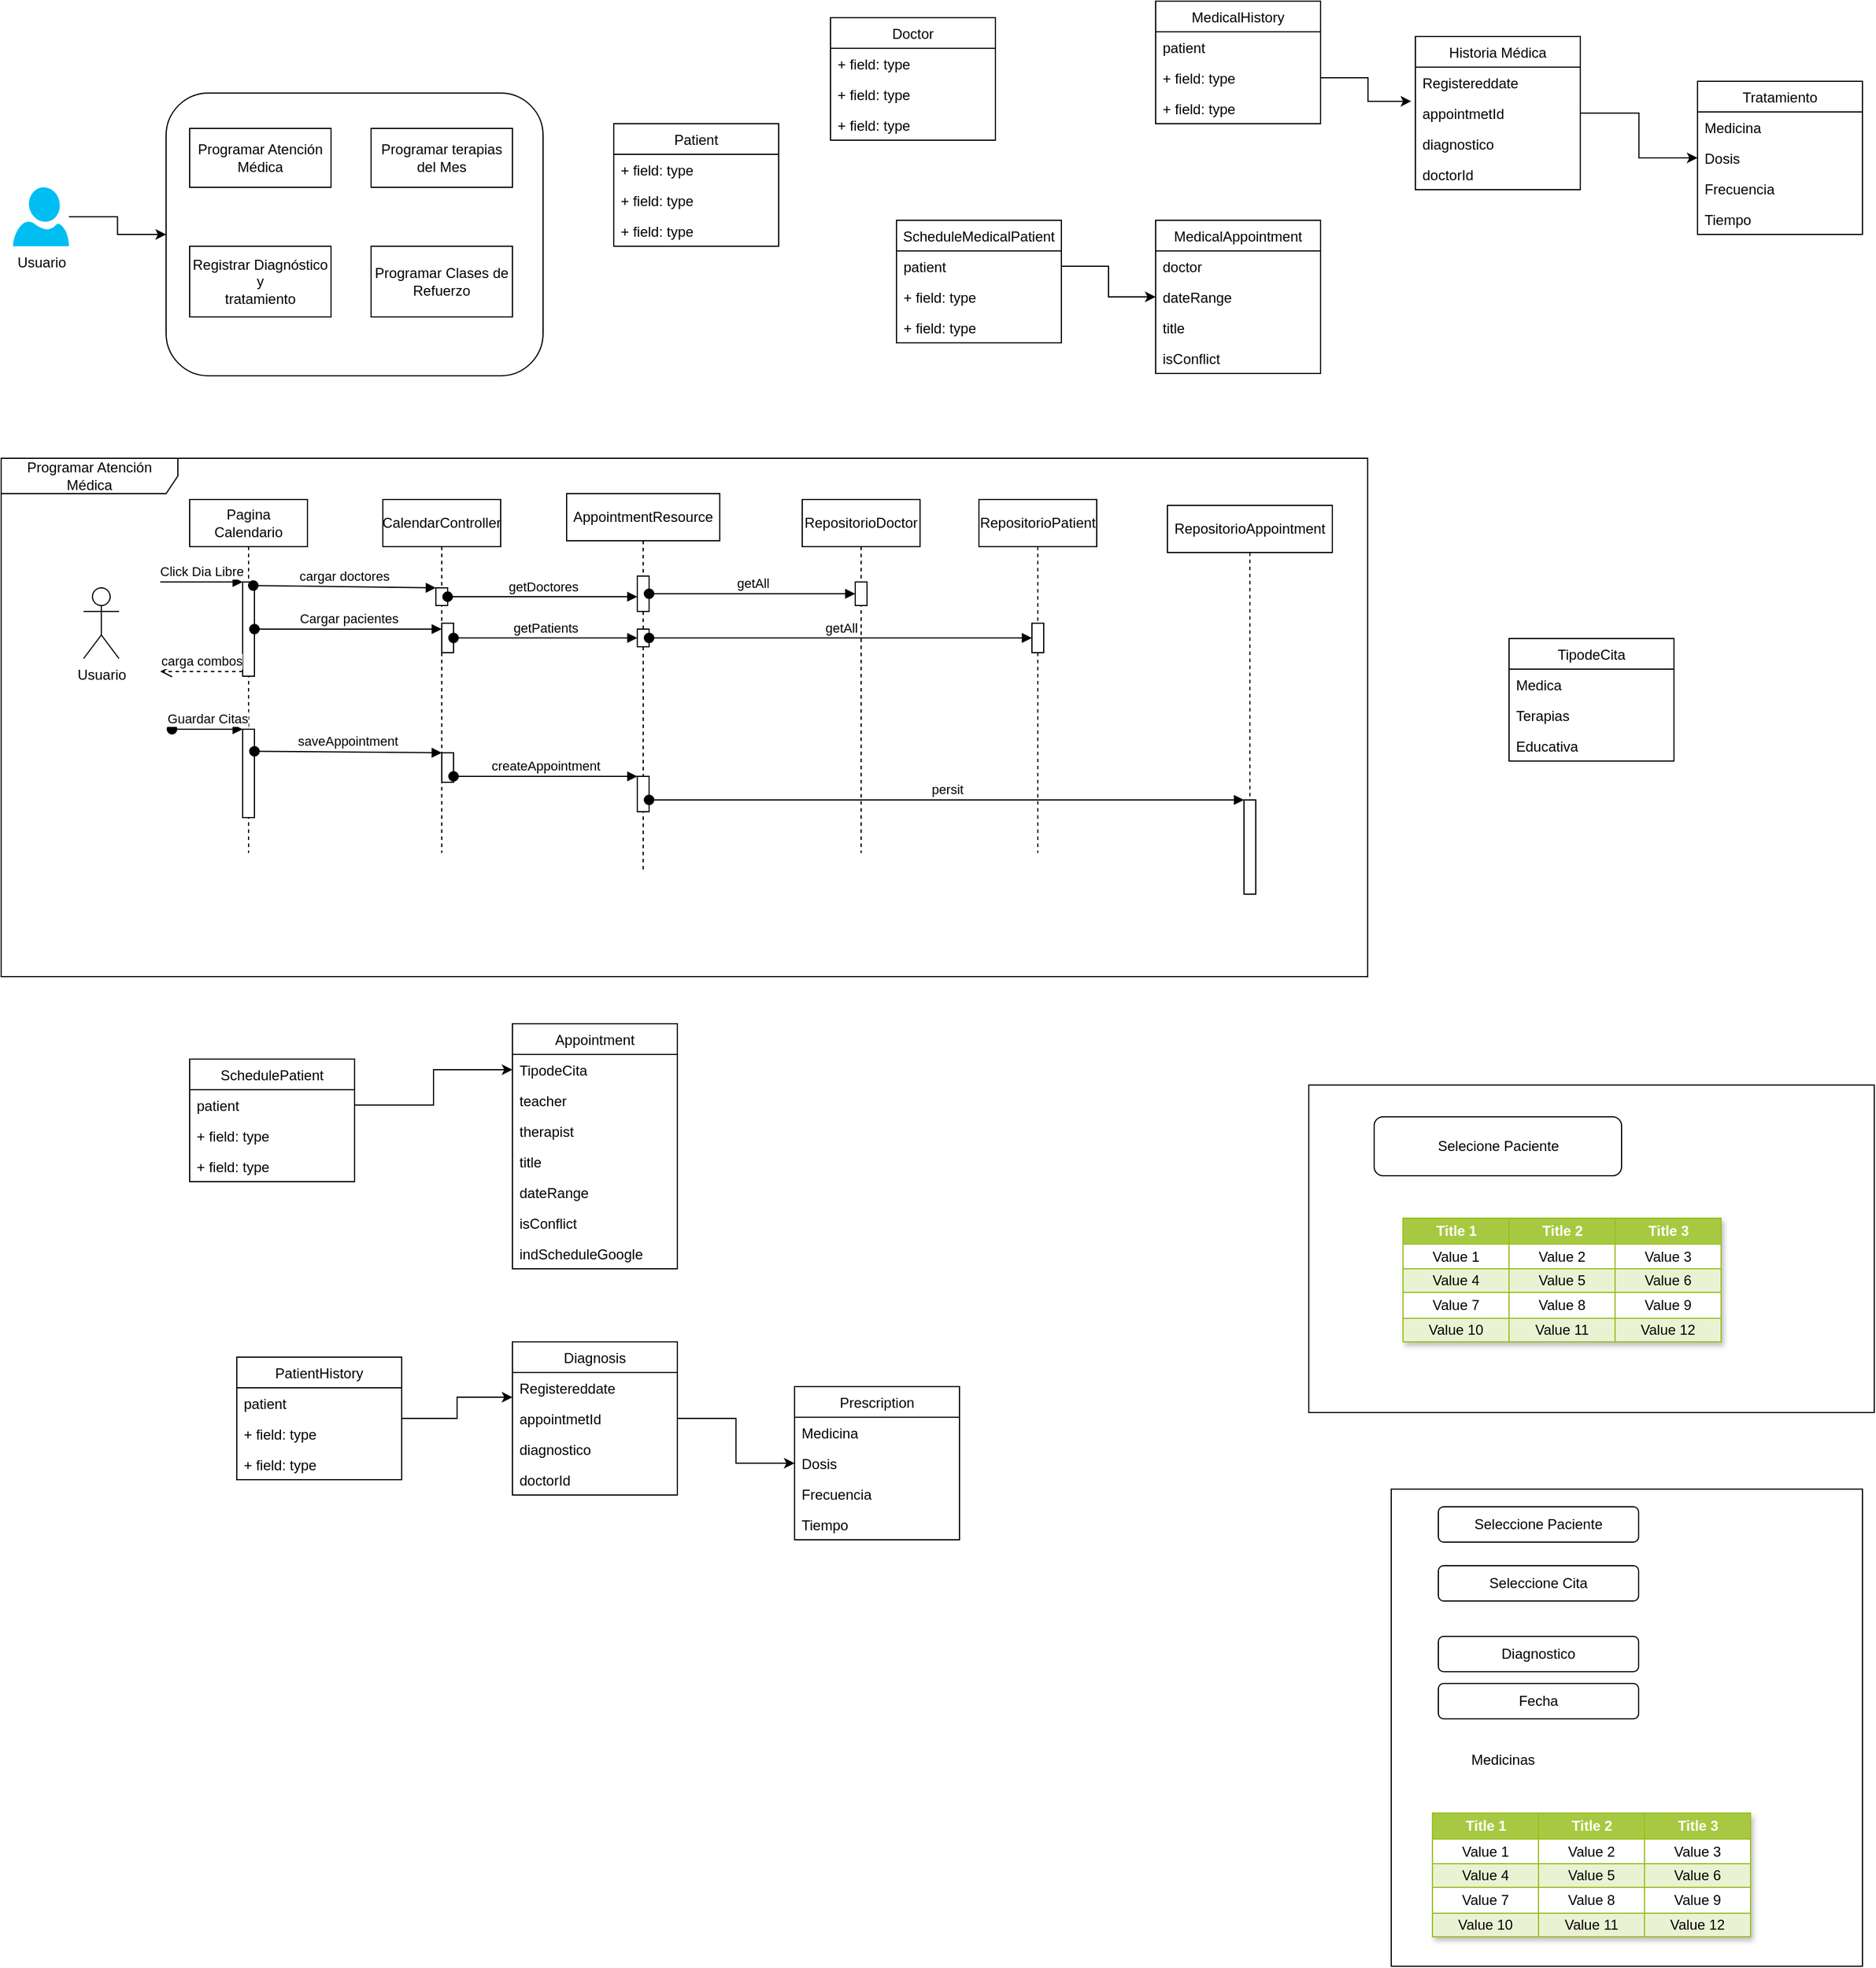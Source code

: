 <mxfile version="24.2.7" type="device">
  <diagram id="1wQzsUYv8DGshhQA8DcK" name="Página-1">
    <mxGraphModel dx="2074" dy="1286" grid="1" gridSize="10" guides="1" tooltips="1" connect="1" arrows="1" fold="1" page="1" pageScale="1" pageWidth="827" pageHeight="1169" math="0" shadow="0">
      <root>
        <mxCell id="0" />
        <mxCell id="1" parent="0" />
        <mxCell id="sSPdWtcWhdDb-kHmD-bd-8" style="edgeStyle=orthogonalEdgeStyle;rounded=0;orthogonalLoop=1;jettySize=auto;html=1;" parent="1" source="sSPdWtcWhdDb-kHmD-bd-1" target="sSPdWtcWhdDb-kHmD-bd-3" edge="1">
          <mxGeometry relative="1" as="geometry" />
        </mxCell>
        <mxCell id="sSPdWtcWhdDb-kHmD-bd-1" value="Usuario" style="verticalLabelPosition=bottom;html=1;verticalAlign=top;align=center;strokeColor=none;fillColor=#00BEF2;shape=mxgraph.azure.user;" parent="1" vertex="1">
          <mxGeometry x="50" y="170" width="47.5" height="50" as="geometry" />
        </mxCell>
        <mxCell id="sSPdWtcWhdDb-kHmD-bd-3" value="" style="rounded=1;whiteSpace=wrap;html=1;" parent="1" vertex="1">
          <mxGeometry x="180" y="90" width="320" height="240" as="geometry" />
        </mxCell>
        <mxCell id="sSPdWtcWhdDb-kHmD-bd-2" value="" style="shape=image;html=1;verticalAlign=top;verticalLabelPosition=bottom;labelBackgroundColor=#ffffff;imageAspect=0;aspect=fixed;image=https://cdn2.iconfinder.com/data/icons/crystalproject/16x16/actions/kdb_form.png" parent="1" vertex="1">
          <mxGeometry x="200" y="90" width="16" height="16" as="geometry" />
        </mxCell>
        <mxCell id="sSPdWtcWhdDb-kHmD-bd-4" value="Programar Atención Médica" style="rounded=0;whiteSpace=wrap;html=1;" parent="1" vertex="1">
          <mxGeometry x="200" y="120" width="120" height="50" as="geometry" />
        </mxCell>
        <mxCell id="sSPdWtcWhdDb-kHmD-bd-5" value="&lt;div&gt;Registrar Diagnóstico y&lt;/div&gt;&lt;div&gt;tratamiento&lt;/div&gt;" style="rounded=0;whiteSpace=wrap;html=1;" parent="1" vertex="1">
          <mxGeometry x="200" y="220" width="120" height="60" as="geometry" />
        </mxCell>
        <mxCell id="sSPdWtcWhdDb-kHmD-bd-6" value="Programar terapias del Mes" style="rounded=0;whiteSpace=wrap;html=1;" parent="1" vertex="1">
          <mxGeometry x="354" y="120" width="120" height="50" as="geometry" />
        </mxCell>
        <mxCell id="sSPdWtcWhdDb-kHmD-bd-7" value="Programar Clases de Refuerzo" style="rounded=0;whiteSpace=wrap;html=1;" parent="1" vertex="1">
          <mxGeometry x="354" y="220" width="120" height="60" as="geometry" />
        </mxCell>
        <mxCell id="sSPdWtcWhdDb-kHmD-bd-13" value="Programar Atención Médica" style="shape=umlFrame;whiteSpace=wrap;html=1;width=150;height=30;" parent="1" vertex="1">
          <mxGeometry x="40" y="400" width="1160" height="440" as="geometry" />
        </mxCell>
        <mxCell id="sSPdWtcWhdDb-kHmD-bd-15" value="Usuario" style="shape=umlActor;verticalLabelPosition=bottom;verticalAlign=top;html=1;" parent="1" vertex="1">
          <mxGeometry x="110" y="510" width="30" height="60" as="geometry" />
        </mxCell>
        <mxCell id="sSPdWtcWhdDb-kHmD-bd-16" value="Pagina Calendario" style="shape=umlLifeline;perimeter=lifelinePerimeter;whiteSpace=wrap;html=1;container=1;collapsible=0;recursiveResize=0;outlineConnect=0;" parent="1" vertex="1">
          <mxGeometry x="200" y="435" width="100" height="300" as="geometry" />
        </mxCell>
        <mxCell id="sSPdWtcWhdDb-kHmD-bd-21" value="" style="html=1;points=[];perimeter=orthogonalPerimeter;" parent="sSPdWtcWhdDb-kHmD-bd-16" vertex="1">
          <mxGeometry x="45" y="70" width="10" height="80" as="geometry" />
        </mxCell>
        <mxCell id="sSPdWtcWhdDb-kHmD-bd-22" value="Click Dia Libre" style="html=1;verticalAlign=bottom;endArrow=block;entryX=0;entryY=0;rounded=0;" parent="sSPdWtcWhdDb-kHmD-bd-16" target="sSPdWtcWhdDb-kHmD-bd-21" edge="1">
          <mxGeometry relative="1" as="geometry">
            <mxPoint x="-25" y="70" as="sourcePoint" />
          </mxGeometry>
        </mxCell>
        <mxCell id="sSPdWtcWhdDb-kHmD-bd-23" value="carga combos" style="html=1;verticalAlign=bottom;endArrow=open;dashed=1;endSize=8;exitX=0;exitY=0.95;rounded=0;" parent="sSPdWtcWhdDb-kHmD-bd-16" source="sSPdWtcWhdDb-kHmD-bd-21" edge="1">
          <mxGeometry relative="1" as="geometry">
            <mxPoint x="-25" y="146" as="targetPoint" />
          </mxGeometry>
        </mxCell>
        <mxCell id="sSPdWtcWhdDb-kHmD-bd-74" value="" style="html=1;points=[];perimeter=orthogonalPerimeter;" parent="sSPdWtcWhdDb-kHmD-bd-16" vertex="1">
          <mxGeometry x="45" y="195" width="10" height="75" as="geometry" />
        </mxCell>
        <mxCell id="sSPdWtcWhdDb-kHmD-bd-75" value="Guardar Citas" style="html=1;verticalAlign=bottom;startArrow=oval;endArrow=block;startSize=8;rounded=0;" parent="sSPdWtcWhdDb-kHmD-bd-16" target="sSPdWtcWhdDb-kHmD-bd-74" edge="1">
          <mxGeometry relative="1" as="geometry">
            <mxPoint x="-15" y="195" as="sourcePoint" />
          </mxGeometry>
        </mxCell>
        <mxCell id="sSPdWtcWhdDb-kHmD-bd-18" value="CalendarController" style="shape=umlLifeline;perimeter=lifelinePerimeter;whiteSpace=wrap;html=1;container=1;collapsible=0;recursiveResize=0;outlineConnect=0;" parent="1" vertex="1">
          <mxGeometry x="364" y="435" width="100" height="300" as="geometry" />
        </mxCell>
        <mxCell id="sSPdWtcWhdDb-kHmD-bd-31" value="" style="html=1;points=[];perimeter=orthogonalPerimeter;" parent="sSPdWtcWhdDb-kHmD-bd-18" vertex="1">
          <mxGeometry x="45" y="75" width="10" height="15" as="geometry" />
        </mxCell>
        <mxCell id="sSPdWtcWhdDb-kHmD-bd-33" value="" style="html=1;points=[];perimeter=orthogonalPerimeter;" parent="sSPdWtcWhdDb-kHmD-bd-18" vertex="1">
          <mxGeometry x="50" y="105" width="10" height="25" as="geometry" />
        </mxCell>
        <mxCell id="sSPdWtcWhdDb-kHmD-bd-76" value="" style="html=1;points=[];perimeter=orthogonalPerimeter;" parent="sSPdWtcWhdDb-kHmD-bd-18" vertex="1">
          <mxGeometry x="50" y="215" width="10" height="25" as="geometry" />
        </mxCell>
        <mxCell id="sSPdWtcWhdDb-kHmD-bd-19" value="AppointmentResource" style="shape=umlLifeline;perimeter=lifelinePerimeter;whiteSpace=wrap;html=1;container=1;collapsible=0;recursiveResize=0;outlineConnect=0;" parent="1" vertex="1">
          <mxGeometry x="520" y="430" width="130" height="320" as="geometry" />
        </mxCell>
        <mxCell id="sSPdWtcWhdDb-kHmD-bd-62" value="" style="html=1;points=[];perimeter=orthogonalPerimeter;" parent="sSPdWtcWhdDb-kHmD-bd-19" vertex="1">
          <mxGeometry x="60" y="70" width="10" height="30" as="geometry" />
        </mxCell>
        <mxCell id="sSPdWtcWhdDb-kHmD-bd-66" value="" style="html=1;points=[];perimeter=orthogonalPerimeter;" parent="sSPdWtcWhdDb-kHmD-bd-19" vertex="1">
          <mxGeometry x="60" y="115" width="10" height="15" as="geometry" />
        </mxCell>
        <mxCell id="sSPdWtcWhdDb-kHmD-bd-78" value="" style="html=1;points=[];perimeter=orthogonalPerimeter;" parent="sSPdWtcWhdDb-kHmD-bd-19" vertex="1">
          <mxGeometry x="60" y="240" width="10" height="30" as="geometry" />
        </mxCell>
        <mxCell id="sSPdWtcWhdDb-kHmD-bd-32" value="cargar doctores" style="html=1;verticalAlign=bottom;startArrow=oval;endArrow=block;startSize=8;rounded=0;exitX=0.9;exitY=0.038;exitDx=0;exitDy=0;exitPerimeter=0;" parent="1" source="sSPdWtcWhdDb-kHmD-bd-21" target="sSPdWtcWhdDb-kHmD-bd-31" edge="1">
          <mxGeometry relative="1" as="geometry">
            <mxPoint x="349" y="510" as="sourcePoint" />
          </mxGeometry>
        </mxCell>
        <mxCell id="sSPdWtcWhdDb-kHmD-bd-34" value="Cargar pacientes" style="html=1;verticalAlign=bottom;startArrow=oval;endArrow=block;startSize=8;rounded=0;" parent="1" source="sSPdWtcWhdDb-kHmD-bd-21" target="sSPdWtcWhdDb-kHmD-bd-33" edge="1">
          <mxGeometry relative="1" as="geometry">
            <mxPoint x="354" y="540" as="sourcePoint" />
          </mxGeometry>
        </mxCell>
        <mxCell id="sSPdWtcWhdDb-kHmD-bd-35" value="Historia Médica" style="swimlane;fontStyle=0;childLayout=stackLayout;horizontal=1;startSize=26;fillColor=none;horizontalStack=0;resizeParent=1;resizeParentMax=0;resizeLast=0;collapsible=1;marginBottom=0;" parent="1" vertex="1">
          <mxGeometry x="1240.5" y="42" width="140" height="130" as="geometry" />
        </mxCell>
        <mxCell id="sSPdWtcWhdDb-kHmD-bd-36" value="Registereddate" style="text;strokeColor=none;fillColor=none;align=left;verticalAlign=top;spacingLeft=4;spacingRight=4;overflow=hidden;rotatable=0;points=[[0,0.5],[1,0.5]];portConstraint=eastwest;" parent="sSPdWtcWhdDb-kHmD-bd-35" vertex="1">
          <mxGeometry y="26" width="140" height="26" as="geometry" />
        </mxCell>
        <mxCell id="sSPdWtcWhdDb-kHmD-bd-37" value="appointmetId" style="text;strokeColor=none;fillColor=none;align=left;verticalAlign=top;spacingLeft=4;spacingRight=4;overflow=hidden;rotatable=0;points=[[0,0.5],[1,0.5]];portConstraint=eastwest;" parent="sSPdWtcWhdDb-kHmD-bd-35" vertex="1">
          <mxGeometry y="52" width="140" height="26" as="geometry" />
        </mxCell>
        <mxCell id="sSPdWtcWhdDb-kHmD-bd-38" value="diagnostico&#xa;" style="text;strokeColor=none;fillColor=none;align=left;verticalAlign=top;spacingLeft=4;spacingRight=4;overflow=hidden;rotatable=0;points=[[0,0.5],[1,0.5]];portConstraint=eastwest;" parent="sSPdWtcWhdDb-kHmD-bd-35" vertex="1">
          <mxGeometry y="78" width="140" height="26" as="geometry" />
        </mxCell>
        <mxCell id="sSPdWtcWhdDb-kHmD-bd-54" value="doctorId" style="text;strokeColor=none;fillColor=none;align=left;verticalAlign=top;spacingLeft=4;spacingRight=4;overflow=hidden;rotatable=0;points=[[0,0.5],[1,0.5]];portConstraint=eastwest;" parent="sSPdWtcWhdDb-kHmD-bd-35" vertex="1">
          <mxGeometry y="104" width="140" height="26" as="geometry" />
        </mxCell>
        <mxCell id="sSPdWtcWhdDb-kHmD-bd-39" value="MedicalAppointment" style="swimlane;fontStyle=0;childLayout=stackLayout;horizontal=1;startSize=26;fillColor=none;horizontalStack=0;resizeParent=1;resizeParentMax=0;resizeLast=0;collapsible=1;marginBottom=0;" parent="1" vertex="1">
          <mxGeometry x="1020" y="198" width="140" height="130" as="geometry" />
        </mxCell>
        <mxCell id="sSPdWtcWhdDb-kHmD-bd-41" value="doctor" style="text;strokeColor=none;fillColor=none;align=left;verticalAlign=top;spacingLeft=4;spacingRight=4;overflow=hidden;rotatable=0;points=[[0,0.5],[1,0.5]];portConstraint=eastwest;" parent="sSPdWtcWhdDb-kHmD-bd-39" vertex="1">
          <mxGeometry y="26" width="140" height="26" as="geometry" />
        </mxCell>
        <mxCell id="sSPdWtcWhdDb-kHmD-bd-42" value="dateRange" style="text;strokeColor=none;fillColor=none;align=left;verticalAlign=top;spacingLeft=4;spacingRight=4;overflow=hidden;rotatable=0;points=[[0,0.5],[1,0.5]];portConstraint=eastwest;" parent="sSPdWtcWhdDb-kHmD-bd-39" vertex="1">
          <mxGeometry y="52" width="140" height="26" as="geometry" />
        </mxCell>
        <mxCell id="sSPdWtcWhdDb-kHmD-bd-53" value="title" style="text;strokeColor=none;fillColor=none;align=left;verticalAlign=top;spacingLeft=4;spacingRight=4;overflow=hidden;rotatable=0;points=[[0,0.5],[1,0.5]];portConstraint=eastwest;" parent="sSPdWtcWhdDb-kHmD-bd-39" vertex="1">
          <mxGeometry y="78" width="140" height="26" as="geometry" />
        </mxCell>
        <mxCell id="sSPdWtcWhdDb-kHmD-bd-55" value="isConflict" style="text;strokeColor=none;fillColor=none;align=left;verticalAlign=top;spacingLeft=4;spacingRight=4;overflow=hidden;rotatable=0;points=[[0,0.5],[1,0.5]];portConstraint=eastwest;" parent="sSPdWtcWhdDb-kHmD-bd-39" vertex="1">
          <mxGeometry y="104" width="140" height="26" as="geometry" />
        </mxCell>
        <mxCell id="sSPdWtcWhdDb-kHmD-bd-43" value="Patient" style="swimlane;fontStyle=0;childLayout=stackLayout;horizontal=1;startSize=26;fillColor=none;horizontalStack=0;resizeParent=1;resizeParentMax=0;resizeLast=0;collapsible=1;marginBottom=0;" parent="1" vertex="1">
          <mxGeometry x="560" y="116" width="140" height="104" as="geometry" />
        </mxCell>
        <mxCell id="sSPdWtcWhdDb-kHmD-bd-44" value="+ field: type" style="text;strokeColor=none;fillColor=none;align=left;verticalAlign=top;spacingLeft=4;spacingRight=4;overflow=hidden;rotatable=0;points=[[0,0.5],[1,0.5]];portConstraint=eastwest;" parent="sSPdWtcWhdDb-kHmD-bd-43" vertex="1">
          <mxGeometry y="26" width="140" height="26" as="geometry" />
        </mxCell>
        <mxCell id="sSPdWtcWhdDb-kHmD-bd-45" value="+ field: type" style="text;strokeColor=none;fillColor=none;align=left;verticalAlign=top;spacingLeft=4;spacingRight=4;overflow=hidden;rotatable=0;points=[[0,0.5],[1,0.5]];portConstraint=eastwest;" parent="sSPdWtcWhdDb-kHmD-bd-43" vertex="1">
          <mxGeometry y="52" width="140" height="26" as="geometry" />
        </mxCell>
        <mxCell id="sSPdWtcWhdDb-kHmD-bd-46" value="+ field: type" style="text;strokeColor=none;fillColor=none;align=left;verticalAlign=top;spacingLeft=4;spacingRight=4;overflow=hidden;rotatable=0;points=[[0,0.5],[1,0.5]];portConstraint=eastwest;" parent="sSPdWtcWhdDb-kHmD-bd-43" vertex="1">
          <mxGeometry y="78" width="140" height="26" as="geometry" />
        </mxCell>
        <mxCell id="sSPdWtcWhdDb-kHmD-bd-47" value="Tratamiento" style="swimlane;fontStyle=0;childLayout=stackLayout;horizontal=1;startSize=26;fillColor=none;horizontalStack=0;resizeParent=1;resizeParentMax=0;resizeLast=0;collapsible=1;marginBottom=0;" parent="1" vertex="1">
          <mxGeometry x="1480" y="80" width="140" height="130" as="geometry" />
        </mxCell>
        <mxCell id="sSPdWtcWhdDb-kHmD-bd-49" value="Medicina" style="text;strokeColor=none;fillColor=none;align=left;verticalAlign=top;spacingLeft=4;spacingRight=4;overflow=hidden;rotatable=0;points=[[0,0.5],[1,0.5]];portConstraint=eastwest;" parent="sSPdWtcWhdDb-kHmD-bd-47" vertex="1">
          <mxGeometry y="26" width="140" height="26" as="geometry" />
        </mxCell>
        <mxCell id="sSPdWtcWhdDb-kHmD-bd-50" value="Dosis" style="text;strokeColor=none;fillColor=none;align=left;verticalAlign=top;spacingLeft=4;spacingRight=4;overflow=hidden;rotatable=0;points=[[0,0.5],[1,0.5]];portConstraint=eastwest;" parent="sSPdWtcWhdDb-kHmD-bd-47" vertex="1">
          <mxGeometry y="52" width="140" height="26" as="geometry" />
        </mxCell>
        <mxCell id="sSPdWtcWhdDb-kHmD-bd-51" value="Frecuencia" style="text;strokeColor=none;fillColor=none;align=left;verticalAlign=top;spacingLeft=4;spacingRight=4;overflow=hidden;rotatable=0;points=[[0,0.5],[1,0.5]];portConstraint=eastwest;" parent="sSPdWtcWhdDb-kHmD-bd-47" vertex="1">
          <mxGeometry y="78" width="140" height="26" as="geometry" />
        </mxCell>
        <mxCell id="sSPdWtcWhdDb-kHmD-bd-52" value="Tiempo" style="text;strokeColor=none;fillColor=none;align=left;verticalAlign=top;spacingLeft=4;spacingRight=4;overflow=hidden;rotatable=0;points=[[0,0.5],[1,0.5]];portConstraint=eastwest;" parent="sSPdWtcWhdDb-kHmD-bd-47" vertex="1">
          <mxGeometry y="104" width="140" height="26" as="geometry" />
        </mxCell>
        <mxCell id="sSPdWtcWhdDb-kHmD-bd-56" value="Doctor" style="swimlane;fontStyle=0;childLayout=stackLayout;horizontal=1;startSize=26;fillColor=none;horizontalStack=0;resizeParent=1;resizeParentMax=0;resizeLast=0;collapsible=1;marginBottom=0;" parent="1" vertex="1">
          <mxGeometry x="744" y="26" width="140" height="104" as="geometry" />
        </mxCell>
        <mxCell id="sSPdWtcWhdDb-kHmD-bd-57" value="+ field: type" style="text;strokeColor=none;fillColor=none;align=left;verticalAlign=top;spacingLeft=4;spacingRight=4;overflow=hidden;rotatable=0;points=[[0,0.5],[1,0.5]];portConstraint=eastwest;" parent="sSPdWtcWhdDb-kHmD-bd-56" vertex="1">
          <mxGeometry y="26" width="140" height="26" as="geometry" />
        </mxCell>
        <mxCell id="sSPdWtcWhdDb-kHmD-bd-58" value="+ field: type" style="text;strokeColor=none;fillColor=none;align=left;verticalAlign=top;spacingLeft=4;spacingRight=4;overflow=hidden;rotatable=0;points=[[0,0.5],[1,0.5]];portConstraint=eastwest;" parent="sSPdWtcWhdDb-kHmD-bd-56" vertex="1">
          <mxGeometry y="52" width="140" height="26" as="geometry" />
        </mxCell>
        <mxCell id="sSPdWtcWhdDb-kHmD-bd-59" value="+ field: type" style="text;strokeColor=none;fillColor=none;align=left;verticalAlign=top;spacingLeft=4;spacingRight=4;overflow=hidden;rotatable=0;points=[[0,0.5],[1,0.5]];portConstraint=eastwest;" parent="sSPdWtcWhdDb-kHmD-bd-56" vertex="1">
          <mxGeometry y="78" width="140" height="26" as="geometry" />
        </mxCell>
        <mxCell id="sSPdWtcWhdDb-kHmD-bd-60" value="RepositorioDoctor" style="shape=umlLifeline;perimeter=lifelinePerimeter;whiteSpace=wrap;html=1;container=1;collapsible=0;recursiveResize=0;outlineConnect=0;" parent="1" vertex="1">
          <mxGeometry x="720" y="435" width="100" height="300" as="geometry" />
        </mxCell>
        <mxCell id="sSPdWtcWhdDb-kHmD-bd-64" value="" style="html=1;points=[];perimeter=orthogonalPerimeter;" parent="sSPdWtcWhdDb-kHmD-bd-60" vertex="1">
          <mxGeometry x="45" y="70" width="10" height="20" as="geometry" />
        </mxCell>
        <mxCell id="sSPdWtcWhdDb-kHmD-bd-61" value="RepositorioPatient" style="shape=umlLifeline;perimeter=lifelinePerimeter;whiteSpace=wrap;html=1;container=1;collapsible=0;recursiveResize=0;outlineConnect=0;" parent="1" vertex="1">
          <mxGeometry x="870" y="435" width="100" height="300" as="geometry" />
        </mxCell>
        <mxCell id="sSPdWtcWhdDb-kHmD-bd-70" value="" style="html=1;points=[];perimeter=orthogonalPerimeter;" parent="sSPdWtcWhdDb-kHmD-bd-61" vertex="1">
          <mxGeometry x="45" y="105" width="10" height="25" as="geometry" />
        </mxCell>
        <mxCell id="sSPdWtcWhdDb-kHmD-bd-63" value="getDoctores" style="html=1;verticalAlign=bottom;startArrow=oval;endArrow=block;startSize=8;rounded=0;" parent="1" source="sSPdWtcWhdDb-kHmD-bd-31" target="sSPdWtcWhdDb-kHmD-bd-62" edge="1">
          <mxGeometry relative="1" as="geometry">
            <mxPoint x="520" y="500" as="sourcePoint" />
          </mxGeometry>
        </mxCell>
        <mxCell id="sSPdWtcWhdDb-kHmD-bd-65" value="getAll" style="html=1;verticalAlign=bottom;startArrow=oval;endArrow=block;startSize=8;rounded=0;" parent="1" source="sSPdWtcWhdDb-kHmD-bd-62" target="sSPdWtcWhdDb-kHmD-bd-64" edge="1">
          <mxGeometry relative="1" as="geometry">
            <mxPoint x="705" y="505" as="sourcePoint" />
          </mxGeometry>
        </mxCell>
        <mxCell id="sSPdWtcWhdDb-kHmD-bd-67" value="getPatients" style="html=1;verticalAlign=bottom;startArrow=oval;endArrow=block;startSize=8;rounded=0;" parent="1" source="sSPdWtcWhdDb-kHmD-bd-33" target="sSPdWtcWhdDb-kHmD-bd-66" edge="1">
          <mxGeometry relative="1" as="geometry">
            <mxPoint x="520" y="545" as="sourcePoint" />
          </mxGeometry>
        </mxCell>
        <mxCell id="sSPdWtcWhdDb-kHmD-bd-71" value="getAll" style="html=1;verticalAlign=bottom;startArrow=oval;endArrow=block;startSize=8;rounded=0;" parent="1" source="sSPdWtcWhdDb-kHmD-bd-66" target="sSPdWtcWhdDb-kHmD-bd-70" edge="1">
          <mxGeometry relative="1" as="geometry">
            <mxPoint x="855" y="540" as="sourcePoint" />
          </mxGeometry>
        </mxCell>
        <mxCell id="sSPdWtcWhdDb-kHmD-bd-77" value="saveAppointment" style="html=1;verticalAlign=bottom;startArrow=oval;endArrow=block;startSize=8;rounded=0;exitX=1;exitY=0.25;exitDx=0;exitDy=0;exitPerimeter=0;" parent="1" source="sSPdWtcWhdDb-kHmD-bd-74" target="sSPdWtcWhdDb-kHmD-bd-76" edge="1">
          <mxGeometry relative="1" as="geometry">
            <mxPoint x="354" y="650" as="sourcePoint" />
          </mxGeometry>
        </mxCell>
        <mxCell id="sSPdWtcWhdDb-kHmD-bd-79" value="createAppointment" style="html=1;verticalAlign=bottom;startArrow=oval;endArrow=block;startSize=8;rounded=0;" parent="1" source="sSPdWtcWhdDb-kHmD-bd-76" target="sSPdWtcWhdDb-kHmD-bd-78" edge="1">
          <mxGeometry relative="1" as="geometry">
            <mxPoint x="520" y="670" as="sourcePoint" />
          </mxGeometry>
        </mxCell>
        <mxCell id="sSPdWtcWhdDb-kHmD-bd-80" value="RepositorioAppointment" style="shape=umlLifeline;perimeter=lifelinePerimeter;whiteSpace=wrap;html=1;container=1;collapsible=0;recursiveResize=0;outlineConnect=0;" parent="1" vertex="1">
          <mxGeometry x="1030" y="440" width="140" height="330" as="geometry" />
        </mxCell>
        <mxCell id="sSPdWtcWhdDb-kHmD-bd-81" value="" style="html=1;points=[];perimeter=orthogonalPerimeter;" parent="sSPdWtcWhdDb-kHmD-bd-80" vertex="1">
          <mxGeometry x="65" y="250" width="10" height="80" as="geometry" />
        </mxCell>
        <mxCell id="sSPdWtcWhdDb-kHmD-bd-82" value="persit" style="html=1;verticalAlign=bottom;startArrow=oval;endArrow=block;startSize=8;rounded=0;" parent="1" source="sSPdWtcWhdDb-kHmD-bd-78" target="sSPdWtcWhdDb-kHmD-bd-81" edge="1">
          <mxGeometry relative="1" as="geometry">
            <mxPoint x="1035" y="690" as="sourcePoint" />
          </mxGeometry>
        </mxCell>
        <mxCell id="-tmU0XoAu9uW2zujl_kn-1" value="TipodeCita" style="swimlane;fontStyle=0;childLayout=stackLayout;horizontal=1;startSize=26;fillColor=none;horizontalStack=0;resizeParent=1;resizeParentMax=0;resizeLast=0;collapsible=1;marginBottom=0;" parent="1" vertex="1">
          <mxGeometry x="1320" y="553" width="140" height="104" as="geometry" />
        </mxCell>
        <mxCell id="-tmU0XoAu9uW2zujl_kn-2" value="Medica" style="text;strokeColor=none;fillColor=none;align=left;verticalAlign=top;spacingLeft=4;spacingRight=4;overflow=hidden;rotatable=0;points=[[0,0.5],[1,0.5]];portConstraint=eastwest;" parent="-tmU0XoAu9uW2zujl_kn-1" vertex="1">
          <mxGeometry y="26" width="140" height="26" as="geometry" />
        </mxCell>
        <mxCell id="-tmU0XoAu9uW2zujl_kn-3" value="Terapias" style="text;strokeColor=none;fillColor=none;align=left;verticalAlign=top;spacingLeft=4;spacingRight=4;overflow=hidden;rotatable=0;points=[[0,0.5],[1,0.5]];portConstraint=eastwest;" parent="-tmU0XoAu9uW2zujl_kn-1" vertex="1">
          <mxGeometry y="52" width="140" height="26" as="geometry" />
        </mxCell>
        <mxCell id="-tmU0XoAu9uW2zujl_kn-4" value="Educativa" style="text;strokeColor=none;fillColor=none;align=left;verticalAlign=top;spacingLeft=4;spacingRight=4;overflow=hidden;rotatable=0;points=[[0,0.5],[1,0.5]];portConstraint=eastwest;" parent="-tmU0XoAu9uW2zujl_kn-1" vertex="1">
          <mxGeometry y="78" width="140" height="26" as="geometry" />
        </mxCell>
        <mxCell id="-tmU0XoAu9uW2zujl_kn-5" value="Appointment" style="swimlane;fontStyle=0;childLayout=stackLayout;horizontal=1;startSize=26;fillColor=none;horizontalStack=0;resizeParent=1;resizeParentMax=0;resizeLast=0;collapsible=1;marginBottom=0;" parent="1" vertex="1">
          <mxGeometry x="474" y="880" width="140" height="208" as="geometry" />
        </mxCell>
        <mxCell id="-tmU0XoAu9uW2zujl_kn-6" value="TipodeCita" style="text;strokeColor=none;fillColor=none;align=left;verticalAlign=top;spacingLeft=4;spacingRight=4;overflow=hidden;rotatable=0;points=[[0,0.5],[1,0.5]];portConstraint=eastwest;" parent="-tmU0XoAu9uW2zujl_kn-5" vertex="1">
          <mxGeometry y="26" width="140" height="26" as="geometry" />
        </mxCell>
        <mxCell id="-tmU0XoAu9uW2zujl_kn-8" value="teacher" style="text;strokeColor=none;fillColor=none;align=left;verticalAlign=top;spacingLeft=4;spacingRight=4;overflow=hidden;rotatable=0;points=[[0,0.5],[1,0.5]];portConstraint=eastwest;" parent="-tmU0XoAu9uW2zujl_kn-5" vertex="1">
          <mxGeometry y="52" width="140" height="26" as="geometry" />
        </mxCell>
        <mxCell id="-tmU0XoAu9uW2zujl_kn-9" value="therapist" style="text;strokeColor=none;fillColor=none;align=left;verticalAlign=top;spacingLeft=4;spacingRight=4;overflow=hidden;rotatable=0;points=[[0,0.5],[1,0.5]];portConstraint=eastwest;" parent="-tmU0XoAu9uW2zujl_kn-5" vertex="1">
          <mxGeometry y="78" width="140" height="26" as="geometry" />
        </mxCell>
        <mxCell id="-tmU0XoAu9uW2zujl_kn-10" value="title" style="text;strokeColor=none;fillColor=none;align=left;verticalAlign=top;spacingLeft=4;spacingRight=4;overflow=hidden;rotatable=0;points=[[0,0.5],[1,0.5]];portConstraint=eastwest;" parent="-tmU0XoAu9uW2zujl_kn-5" vertex="1">
          <mxGeometry y="104" width="140" height="26" as="geometry" />
        </mxCell>
        <mxCell id="-tmU0XoAu9uW2zujl_kn-11" value="dateRange" style="text;strokeColor=none;fillColor=none;align=left;verticalAlign=top;spacingLeft=4;spacingRight=4;overflow=hidden;rotatable=0;points=[[0,0.5],[1,0.5]];portConstraint=eastwest;" parent="-tmU0XoAu9uW2zujl_kn-5" vertex="1">
          <mxGeometry y="130" width="140" height="26" as="geometry" />
        </mxCell>
        <mxCell id="-tmU0XoAu9uW2zujl_kn-13" value="isConflict" style="text;strokeColor=none;fillColor=none;align=left;verticalAlign=top;spacingLeft=4;spacingRight=4;overflow=hidden;rotatable=0;points=[[0,0.5],[1,0.5]];portConstraint=eastwest;" parent="-tmU0XoAu9uW2zujl_kn-5" vertex="1">
          <mxGeometry y="156" width="140" height="26" as="geometry" />
        </mxCell>
        <mxCell id="-tmU0XoAu9uW2zujl_kn-14" value="indScheduleGoogle" style="text;strokeColor=none;fillColor=none;align=left;verticalAlign=top;spacingLeft=4;spacingRight=4;overflow=hidden;rotatable=0;points=[[0,0.5],[1,0.5]];portConstraint=eastwest;" parent="-tmU0XoAu9uW2zujl_kn-5" vertex="1">
          <mxGeometry y="182" width="140" height="26" as="geometry" />
        </mxCell>
        <mxCell id="-tmU0XoAu9uW2zujl_kn-15" value="SchedulePatient" style="swimlane;fontStyle=0;childLayout=stackLayout;horizontal=1;startSize=26;fillColor=none;horizontalStack=0;resizeParent=1;resizeParentMax=0;resizeLast=0;collapsible=1;marginBottom=0;" parent="1" vertex="1">
          <mxGeometry x="200" y="910" width="140" height="104" as="geometry" />
        </mxCell>
        <mxCell id="-tmU0XoAu9uW2zujl_kn-16" value="patient" style="text;strokeColor=none;fillColor=none;align=left;verticalAlign=top;spacingLeft=4;spacingRight=4;overflow=hidden;rotatable=0;points=[[0,0.5],[1,0.5]];portConstraint=eastwest;" parent="-tmU0XoAu9uW2zujl_kn-15" vertex="1">
          <mxGeometry y="26" width="140" height="26" as="geometry" />
        </mxCell>
        <mxCell id="-tmU0XoAu9uW2zujl_kn-17" value="+ field: type" style="text;strokeColor=none;fillColor=none;align=left;verticalAlign=top;spacingLeft=4;spacingRight=4;overflow=hidden;rotatable=0;points=[[0,0.5],[1,0.5]];portConstraint=eastwest;" parent="-tmU0XoAu9uW2zujl_kn-15" vertex="1">
          <mxGeometry y="52" width="140" height="26" as="geometry" />
        </mxCell>
        <mxCell id="-tmU0XoAu9uW2zujl_kn-18" value="+ field: type" style="text;strokeColor=none;fillColor=none;align=left;verticalAlign=top;spacingLeft=4;spacingRight=4;overflow=hidden;rotatable=0;points=[[0,0.5],[1,0.5]];portConstraint=eastwest;" parent="-tmU0XoAu9uW2zujl_kn-15" vertex="1">
          <mxGeometry y="78" width="140" height="26" as="geometry" />
        </mxCell>
        <mxCell id="-tmU0XoAu9uW2zujl_kn-19" value="ScheduleMedicalPatient" style="swimlane;fontStyle=0;childLayout=stackLayout;horizontal=1;startSize=26;fillColor=none;horizontalStack=0;resizeParent=1;resizeParentMax=0;resizeLast=0;collapsible=1;marginBottom=0;" parent="1" vertex="1">
          <mxGeometry x="800" y="198" width="140" height="104" as="geometry" />
        </mxCell>
        <mxCell id="-tmU0XoAu9uW2zujl_kn-20" value="patient" style="text;strokeColor=none;fillColor=none;align=left;verticalAlign=top;spacingLeft=4;spacingRight=4;overflow=hidden;rotatable=0;points=[[0,0.5],[1,0.5]];portConstraint=eastwest;" parent="-tmU0XoAu9uW2zujl_kn-19" vertex="1">
          <mxGeometry y="26" width="140" height="26" as="geometry" />
        </mxCell>
        <mxCell id="-tmU0XoAu9uW2zujl_kn-21" value="+ field: type" style="text;strokeColor=none;fillColor=none;align=left;verticalAlign=top;spacingLeft=4;spacingRight=4;overflow=hidden;rotatable=0;points=[[0,0.5],[1,0.5]];portConstraint=eastwest;" parent="-tmU0XoAu9uW2zujl_kn-19" vertex="1">
          <mxGeometry y="52" width="140" height="26" as="geometry" />
        </mxCell>
        <mxCell id="-tmU0XoAu9uW2zujl_kn-22" value="+ field: type" style="text;strokeColor=none;fillColor=none;align=left;verticalAlign=top;spacingLeft=4;spacingRight=4;overflow=hidden;rotatable=0;points=[[0,0.5],[1,0.5]];portConstraint=eastwest;" parent="-tmU0XoAu9uW2zujl_kn-19" vertex="1">
          <mxGeometry y="78" width="140" height="26" as="geometry" />
        </mxCell>
        <mxCell id="-tmU0XoAu9uW2zujl_kn-24" style="edgeStyle=orthogonalEdgeStyle;rounded=0;orthogonalLoop=1;jettySize=auto;html=1;entryX=0;entryY=0.5;entryDx=0;entryDy=0;" parent="1" source="-tmU0XoAu9uW2zujl_kn-16" target="-tmU0XoAu9uW2zujl_kn-6" edge="1">
          <mxGeometry relative="1" as="geometry" />
        </mxCell>
        <mxCell id="-tmU0XoAu9uW2zujl_kn-25" style="edgeStyle=orthogonalEdgeStyle;rounded=0;orthogonalLoop=1;jettySize=auto;html=1;entryX=0;entryY=0.5;entryDx=0;entryDy=0;" parent="1" source="-tmU0XoAu9uW2zujl_kn-20" target="sSPdWtcWhdDb-kHmD-bd-42" edge="1">
          <mxGeometry relative="1" as="geometry" />
        </mxCell>
        <mxCell id="-tmU0XoAu9uW2zujl_kn-26" style="edgeStyle=orthogonalEdgeStyle;rounded=0;orthogonalLoop=1;jettySize=auto;html=1;entryX=0;entryY=0.5;entryDx=0;entryDy=0;" parent="1" source="sSPdWtcWhdDb-kHmD-bd-37" target="sSPdWtcWhdDb-kHmD-bd-50" edge="1">
          <mxGeometry relative="1" as="geometry" />
        </mxCell>
        <mxCell id="-tmU0XoAu9uW2zujl_kn-27" value="MedicalHistory" style="swimlane;fontStyle=0;childLayout=stackLayout;horizontal=1;startSize=26;fillColor=none;horizontalStack=0;resizeParent=1;resizeParentMax=0;resizeLast=0;collapsible=1;marginBottom=0;" parent="1" vertex="1">
          <mxGeometry x="1020" y="12" width="140" height="104" as="geometry" />
        </mxCell>
        <mxCell id="-tmU0XoAu9uW2zujl_kn-28" value="patient" style="text;strokeColor=none;fillColor=none;align=left;verticalAlign=top;spacingLeft=4;spacingRight=4;overflow=hidden;rotatable=0;points=[[0,0.5],[1,0.5]];portConstraint=eastwest;" parent="-tmU0XoAu9uW2zujl_kn-27" vertex="1">
          <mxGeometry y="26" width="140" height="26" as="geometry" />
        </mxCell>
        <mxCell id="-tmU0XoAu9uW2zujl_kn-29" value="+ field: type" style="text;strokeColor=none;fillColor=none;align=left;verticalAlign=top;spacingLeft=4;spacingRight=4;overflow=hidden;rotatable=0;points=[[0,0.5],[1,0.5]];portConstraint=eastwest;" parent="-tmU0XoAu9uW2zujl_kn-27" vertex="1">
          <mxGeometry y="52" width="140" height="26" as="geometry" />
        </mxCell>
        <mxCell id="-tmU0XoAu9uW2zujl_kn-30" value="+ field: type" style="text;strokeColor=none;fillColor=none;align=left;verticalAlign=top;spacingLeft=4;spacingRight=4;overflow=hidden;rotatable=0;points=[[0,0.5],[1,0.5]];portConstraint=eastwest;" parent="-tmU0XoAu9uW2zujl_kn-27" vertex="1">
          <mxGeometry y="78" width="140" height="26" as="geometry" />
        </mxCell>
        <mxCell id="-tmU0XoAu9uW2zujl_kn-31" style="edgeStyle=orthogonalEdgeStyle;rounded=0;orthogonalLoop=1;jettySize=auto;html=1;entryX=-0.025;entryY=0.115;entryDx=0;entryDy=0;entryPerimeter=0;" parent="1" source="-tmU0XoAu9uW2zujl_kn-29" target="sSPdWtcWhdDb-kHmD-bd-37" edge="1">
          <mxGeometry relative="1" as="geometry" />
        </mxCell>
        <mxCell id="Eb41rm3-mO_iX7q0-oNB-1" value="Diagnosis" style="swimlane;fontStyle=0;childLayout=stackLayout;horizontal=1;startSize=26;fillColor=none;horizontalStack=0;resizeParent=1;resizeParentMax=0;resizeLast=0;collapsible=1;marginBottom=0;" vertex="1" parent="1">
          <mxGeometry x="474" y="1150" width="140" height="130" as="geometry" />
        </mxCell>
        <mxCell id="Eb41rm3-mO_iX7q0-oNB-2" value="Registereddate" style="text;strokeColor=none;fillColor=none;align=left;verticalAlign=top;spacingLeft=4;spacingRight=4;overflow=hidden;rotatable=0;points=[[0,0.5],[1,0.5]];portConstraint=eastwest;" vertex="1" parent="Eb41rm3-mO_iX7q0-oNB-1">
          <mxGeometry y="26" width="140" height="26" as="geometry" />
        </mxCell>
        <mxCell id="Eb41rm3-mO_iX7q0-oNB-3" value="appointmetId" style="text;strokeColor=none;fillColor=none;align=left;verticalAlign=top;spacingLeft=4;spacingRight=4;overflow=hidden;rotatable=0;points=[[0,0.5],[1,0.5]];portConstraint=eastwest;" vertex="1" parent="Eb41rm3-mO_iX7q0-oNB-1">
          <mxGeometry y="52" width="140" height="26" as="geometry" />
        </mxCell>
        <mxCell id="Eb41rm3-mO_iX7q0-oNB-4" value="diagnostico&#xa;" style="text;strokeColor=none;fillColor=none;align=left;verticalAlign=top;spacingLeft=4;spacingRight=4;overflow=hidden;rotatable=0;points=[[0,0.5],[1,0.5]];portConstraint=eastwest;" vertex="1" parent="Eb41rm3-mO_iX7q0-oNB-1">
          <mxGeometry y="78" width="140" height="26" as="geometry" />
        </mxCell>
        <mxCell id="Eb41rm3-mO_iX7q0-oNB-5" value="doctorId" style="text;strokeColor=none;fillColor=none;align=left;verticalAlign=top;spacingLeft=4;spacingRight=4;overflow=hidden;rotatable=0;points=[[0,0.5],[1,0.5]];portConstraint=eastwest;" vertex="1" parent="Eb41rm3-mO_iX7q0-oNB-1">
          <mxGeometry y="104" width="140" height="26" as="geometry" />
        </mxCell>
        <mxCell id="Eb41rm3-mO_iX7q0-oNB-6" value="Prescription" style="swimlane;fontStyle=0;childLayout=stackLayout;horizontal=1;startSize=26;fillColor=none;horizontalStack=0;resizeParent=1;resizeParentMax=0;resizeLast=0;collapsible=1;marginBottom=0;" vertex="1" parent="1">
          <mxGeometry x="713.5" y="1188" width="140" height="130" as="geometry" />
        </mxCell>
        <mxCell id="Eb41rm3-mO_iX7q0-oNB-7" value="Medicina" style="text;strokeColor=none;fillColor=none;align=left;verticalAlign=top;spacingLeft=4;spacingRight=4;overflow=hidden;rotatable=0;points=[[0,0.5],[1,0.5]];portConstraint=eastwest;" vertex="1" parent="Eb41rm3-mO_iX7q0-oNB-6">
          <mxGeometry y="26" width="140" height="26" as="geometry" />
        </mxCell>
        <mxCell id="Eb41rm3-mO_iX7q0-oNB-8" value="Dosis" style="text;strokeColor=none;fillColor=none;align=left;verticalAlign=top;spacingLeft=4;spacingRight=4;overflow=hidden;rotatable=0;points=[[0,0.5],[1,0.5]];portConstraint=eastwest;" vertex="1" parent="Eb41rm3-mO_iX7q0-oNB-6">
          <mxGeometry y="52" width="140" height="26" as="geometry" />
        </mxCell>
        <mxCell id="Eb41rm3-mO_iX7q0-oNB-9" value="Frecuencia" style="text;strokeColor=none;fillColor=none;align=left;verticalAlign=top;spacingLeft=4;spacingRight=4;overflow=hidden;rotatable=0;points=[[0,0.5],[1,0.5]];portConstraint=eastwest;" vertex="1" parent="Eb41rm3-mO_iX7q0-oNB-6">
          <mxGeometry y="78" width="140" height="26" as="geometry" />
        </mxCell>
        <mxCell id="Eb41rm3-mO_iX7q0-oNB-10" value="Tiempo" style="text;strokeColor=none;fillColor=none;align=left;verticalAlign=top;spacingLeft=4;spacingRight=4;overflow=hidden;rotatable=0;points=[[0,0.5],[1,0.5]];portConstraint=eastwest;" vertex="1" parent="Eb41rm3-mO_iX7q0-oNB-6">
          <mxGeometry y="104" width="140" height="26" as="geometry" />
        </mxCell>
        <mxCell id="Eb41rm3-mO_iX7q0-oNB-11" style="edgeStyle=orthogonalEdgeStyle;rounded=0;orthogonalLoop=1;jettySize=auto;html=1;entryX=0;entryY=0.5;entryDx=0;entryDy=0;" edge="1" parent="1" source="Eb41rm3-mO_iX7q0-oNB-3" target="Eb41rm3-mO_iX7q0-oNB-8">
          <mxGeometry relative="1" as="geometry" />
        </mxCell>
        <mxCell id="Eb41rm3-mO_iX7q0-oNB-13" value="PatientHistory" style="swimlane;fontStyle=0;childLayout=stackLayout;horizontal=1;startSize=26;fillColor=none;horizontalStack=0;resizeParent=1;resizeParentMax=0;resizeLast=0;collapsible=1;marginBottom=0;" vertex="1" parent="1">
          <mxGeometry x="240" y="1163" width="140" height="104" as="geometry" />
        </mxCell>
        <mxCell id="Eb41rm3-mO_iX7q0-oNB-14" value="patient" style="text;strokeColor=none;fillColor=none;align=left;verticalAlign=top;spacingLeft=4;spacingRight=4;overflow=hidden;rotatable=0;points=[[0,0.5],[1,0.5]];portConstraint=eastwest;" vertex="1" parent="Eb41rm3-mO_iX7q0-oNB-13">
          <mxGeometry y="26" width="140" height="26" as="geometry" />
        </mxCell>
        <mxCell id="Eb41rm3-mO_iX7q0-oNB-15" value="+ field: type" style="text;strokeColor=none;fillColor=none;align=left;verticalAlign=top;spacingLeft=4;spacingRight=4;overflow=hidden;rotatable=0;points=[[0,0.5],[1,0.5]];portConstraint=eastwest;" vertex="1" parent="Eb41rm3-mO_iX7q0-oNB-13">
          <mxGeometry y="52" width="140" height="26" as="geometry" />
        </mxCell>
        <mxCell id="Eb41rm3-mO_iX7q0-oNB-16" value="+ field: type" style="text;strokeColor=none;fillColor=none;align=left;verticalAlign=top;spacingLeft=4;spacingRight=4;overflow=hidden;rotatable=0;points=[[0,0.5],[1,0.5]];portConstraint=eastwest;" vertex="1" parent="Eb41rm3-mO_iX7q0-oNB-13">
          <mxGeometry y="78" width="140" height="26" as="geometry" />
        </mxCell>
        <mxCell id="Eb41rm3-mO_iX7q0-oNB-17" style="edgeStyle=orthogonalEdgeStyle;rounded=0;orthogonalLoop=1;jettySize=auto;html=1;entryX=0;entryY=0.808;entryDx=0;entryDy=0;entryPerimeter=0;" edge="1" parent="1" source="Eb41rm3-mO_iX7q0-oNB-13" target="Eb41rm3-mO_iX7q0-oNB-2">
          <mxGeometry relative="1" as="geometry" />
        </mxCell>
        <mxCell id="Eb41rm3-mO_iX7q0-oNB-18" value="" style="rounded=0;whiteSpace=wrap;html=1;" vertex="1" parent="1">
          <mxGeometry x="1150" y="932" width="480" height="278" as="geometry" />
        </mxCell>
        <mxCell id="Eb41rm3-mO_iX7q0-oNB-19" value="Selecione Paciente" style="rounded=1;whiteSpace=wrap;html=1;" vertex="1" parent="1">
          <mxGeometry x="1205.5" y="959" width="210" height="50" as="geometry" />
        </mxCell>
        <mxCell id="Eb41rm3-mO_iX7q0-oNB-20" value="Assets" style="childLayout=tableLayout;recursiveResize=0;strokeColor=#98bf21;fillColor=#A7C942;shadow=1;" vertex="1" parent="1">
          <mxGeometry x="1230" y="1045" width="270" height="105" as="geometry" />
        </mxCell>
        <mxCell id="Eb41rm3-mO_iX7q0-oNB-21" style="shape=tableRow;horizontal=0;startSize=0;swimlaneHead=0;swimlaneBody=0;top=0;left=0;bottom=0;right=0;dropTarget=0;collapsible=0;recursiveResize=0;expand=0;fontStyle=0;strokeColor=inherit;fillColor=#ffffff;" vertex="1" parent="Eb41rm3-mO_iX7q0-oNB-20">
          <mxGeometry width="270" height="22" as="geometry" />
        </mxCell>
        <mxCell id="Eb41rm3-mO_iX7q0-oNB-22" value="Title 1" style="connectable=0;recursiveResize=0;strokeColor=inherit;fillColor=#A7C942;align=center;fontStyle=1;fontColor=#FFFFFF;html=1;" vertex="1" parent="Eb41rm3-mO_iX7q0-oNB-21">
          <mxGeometry width="90" height="22" as="geometry">
            <mxRectangle width="90" height="22" as="alternateBounds" />
          </mxGeometry>
        </mxCell>
        <mxCell id="Eb41rm3-mO_iX7q0-oNB-23" value="Title 2" style="connectable=0;recursiveResize=0;strokeColor=inherit;fillColor=#A7C942;align=center;fontStyle=1;fontColor=#FFFFFF;html=1;" vertex="1" parent="Eb41rm3-mO_iX7q0-oNB-21">
          <mxGeometry x="90" width="90" height="22" as="geometry">
            <mxRectangle width="90" height="22" as="alternateBounds" />
          </mxGeometry>
        </mxCell>
        <mxCell id="Eb41rm3-mO_iX7q0-oNB-24" value="Title 3" style="connectable=0;recursiveResize=0;strokeColor=inherit;fillColor=#A7C942;align=center;fontStyle=1;fontColor=#FFFFFF;html=1;" vertex="1" parent="Eb41rm3-mO_iX7q0-oNB-21">
          <mxGeometry x="180" width="90" height="22" as="geometry">
            <mxRectangle width="90" height="22" as="alternateBounds" />
          </mxGeometry>
        </mxCell>
        <mxCell id="Eb41rm3-mO_iX7q0-oNB-25" value="" style="shape=tableRow;horizontal=0;startSize=0;swimlaneHead=0;swimlaneBody=0;top=0;left=0;bottom=0;right=0;dropTarget=0;collapsible=0;recursiveResize=0;expand=0;fontStyle=0;strokeColor=inherit;fillColor=#ffffff;" vertex="1" parent="Eb41rm3-mO_iX7q0-oNB-20">
          <mxGeometry y="22" width="270" height="21" as="geometry" />
        </mxCell>
        <mxCell id="Eb41rm3-mO_iX7q0-oNB-26" value="Value 1" style="connectable=0;recursiveResize=0;strokeColor=inherit;fillColor=inherit;align=center;whiteSpace=wrap;html=1;" vertex="1" parent="Eb41rm3-mO_iX7q0-oNB-25">
          <mxGeometry width="90" height="21" as="geometry">
            <mxRectangle width="90" height="21" as="alternateBounds" />
          </mxGeometry>
        </mxCell>
        <mxCell id="Eb41rm3-mO_iX7q0-oNB-27" value="Value 2" style="connectable=0;recursiveResize=0;strokeColor=inherit;fillColor=inherit;align=center;whiteSpace=wrap;html=1;" vertex="1" parent="Eb41rm3-mO_iX7q0-oNB-25">
          <mxGeometry x="90" width="90" height="21" as="geometry">
            <mxRectangle width="90" height="21" as="alternateBounds" />
          </mxGeometry>
        </mxCell>
        <mxCell id="Eb41rm3-mO_iX7q0-oNB-28" value="Value 3" style="connectable=0;recursiveResize=0;strokeColor=inherit;fillColor=inherit;align=center;whiteSpace=wrap;html=1;" vertex="1" parent="Eb41rm3-mO_iX7q0-oNB-25">
          <mxGeometry x="180" width="90" height="21" as="geometry">
            <mxRectangle width="90" height="21" as="alternateBounds" />
          </mxGeometry>
        </mxCell>
        <mxCell id="Eb41rm3-mO_iX7q0-oNB-29" value="" style="shape=tableRow;horizontal=0;startSize=0;swimlaneHead=0;swimlaneBody=0;top=0;left=0;bottom=0;right=0;dropTarget=0;collapsible=0;recursiveResize=0;expand=0;fontStyle=1;strokeColor=inherit;fillColor=#EAF2D3;" vertex="1" parent="Eb41rm3-mO_iX7q0-oNB-20">
          <mxGeometry y="43" width="270" height="20" as="geometry" />
        </mxCell>
        <mxCell id="Eb41rm3-mO_iX7q0-oNB-30" value="Value 4" style="connectable=0;recursiveResize=0;strokeColor=inherit;fillColor=inherit;whiteSpace=wrap;html=1;" vertex="1" parent="Eb41rm3-mO_iX7q0-oNB-29">
          <mxGeometry width="90" height="20" as="geometry">
            <mxRectangle width="90" height="20" as="alternateBounds" />
          </mxGeometry>
        </mxCell>
        <mxCell id="Eb41rm3-mO_iX7q0-oNB-31" value="Value 5" style="connectable=0;recursiveResize=0;strokeColor=inherit;fillColor=inherit;whiteSpace=wrap;html=1;" vertex="1" parent="Eb41rm3-mO_iX7q0-oNB-29">
          <mxGeometry x="90" width="90" height="20" as="geometry">
            <mxRectangle width="90" height="20" as="alternateBounds" />
          </mxGeometry>
        </mxCell>
        <mxCell id="Eb41rm3-mO_iX7q0-oNB-32" value="Value 6" style="connectable=0;recursiveResize=0;strokeColor=inherit;fillColor=inherit;whiteSpace=wrap;html=1;" vertex="1" parent="Eb41rm3-mO_iX7q0-oNB-29">
          <mxGeometry x="180" width="90" height="20" as="geometry">
            <mxRectangle width="90" height="20" as="alternateBounds" />
          </mxGeometry>
        </mxCell>
        <mxCell id="Eb41rm3-mO_iX7q0-oNB-33" value="" style="shape=tableRow;horizontal=0;startSize=0;swimlaneHead=0;swimlaneBody=0;top=0;left=0;bottom=0;right=0;dropTarget=0;collapsible=0;recursiveResize=0;expand=0;fontStyle=0;strokeColor=inherit;fillColor=#ffffff;" vertex="1" parent="Eb41rm3-mO_iX7q0-oNB-20">
          <mxGeometry y="63" width="270" height="22" as="geometry" />
        </mxCell>
        <mxCell id="Eb41rm3-mO_iX7q0-oNB-34" value="Value 7" style="connectable=0;recursiveResize=0;strokeColor=inherit;fillColor=inherit;fontStyle=0;align=center;whiteSpace=wrap;html=1;" vertex="1" parent="Eb41rm3-mO_iX7q0-oNB-33">
          <mxGeometry width="90" height="22" as="geometry">
            <mxRectangle width="90" height="22" as="alternateBounds" />
          </mxGeometry>
        </mxCell>
        <mxCell id="Eb41rm3-mO_iX7q0-oNB-35" value="Value 8" style="connectable=0;recursiveResize=0;strokeColor=inherit;fillColor=inherit;fontStyle=0;align=center;whiteSpace=wrap;html=1;" vertex="1" parent="Eb41rm3-mO_iX7q0-oNB-33">
          <mxGeometry x="90" width="90" height="22" as="geometry">
            <mxRectangle width="90" height="22" as="alternateBounds" />
          </mxGeometry>
        </mxCell>
        <mxCell id="Eb41rm3-mO_iX7q0-oNB-36" value="Value 9" style="connectable=0;recursiveResize=0;strokeColor=inherit;fillColor=inherit;fontStyle=0;align=center;whiteSpace=wrap;html=1;" vertex="1" parent="Eb41rm3-mO_iX7q0-oNB-33">
          <mxGeometry x="180" width="90" height="22" as="geometry">
            <mxRectangle width="90" height="22" as="alternateBounds" />
          </mxGeometry>
        </mxCell>
        <mxCell id="Eb41rm3-mO_iX7q0-oNB-37" value="" style="shape=tableRow;horizontal=0;startSize=0;swimlaneHead=0;swimlaneBody=0;top=0;left=0;bottom=0;right=0;dropTarget=0;collapsible=0;recursiveResize=0;expand=0;fontStyle=1;strokeColor=inherit;fillColor=#EAF2D3;" vertex="1" parent="Eb41rm3-mO_iX7q0-oNB-20">
          <mxGeometry y="85" width="270" height="20" as="geometry" />
        </mxCell>
        <mxCell id="Eb41rm3-mO_iX7q0-oNB-38" value="Value 10" style="connectable=0;recursiveResize=0;strokeColor=inherit;fillColor=inherit;whiteSpace=wrap;html=1;" vertex="1" parent="Eb41rm3-mO_iX7q0-oNB-37">
          <mxGeometry width="90" height="20" as="geometry">
            <mxRectangle width="90" height="20" as="alternateBounds" />
          </mxGeometry>
        </mxCell>
        <mxCell id="Eb41rm3-mO_iX7q0-oNB-39" value="Value 11" style="connectable=0;recursiveResize=0;strokeColor=inherit;fillColor=inherit;whiteSpace=wrap;html=1;" vertex="1" parent="Eb41rm3-mO_iX7q0-oNB-37">
          <mxGeometry x="90" width="90" height="20" as="geometry">
            <mxRectangle width="90" height="20" as="alternateBounds" />
          </mxGeometry>
        </mxCell>
        <mxCell id="Eb41rm3-mO_iX7q0-oNB-40" value="Value 12" style="connectable=0;recursiveResize=0;strokeColor=inherit;fillColor=inherit;whiteSpace=wrap;html=1;" vertex="1" parent="Eb41rm3-mO_iX7q0-oNB-37">
          <mxGeometry x="180" width="90" height="20" as="geometry">
            <mxRectangle width="90" height="20" as="alternateBounds" />
          </mxGeometry>
        </mxCell>
        <mxCell id="Eb41rm3-mO_iX7q0-oNB-41" value="" style="rounded=0;whiteSpace=wrap;html=1;" vertex="1" parent="1">
          <mxGeometry x="1220" y="1275" width="400" height="405" as="geometry" />
        </mxCell>
        <mxCell id="Eb41rm3-mO_iX7q0-oNB-42" value="Seleccione Paciente" style="rounded=1;whiteSpace=wrap;html=1;" vertex="1" parent="1">
          <mxGeometry x="1260" y="1290" width="170" height="30" as="geometry" />
        </mxCell>
        <mxCell id="Eb41rm3-mO_iX7q0-oNB-43" value="Seleccione Cita" style="rounded=1;whiteSpace=wrap;html=1;" vertex="1" parent="1">
          <mxGeometry x="1260" y="1340" width="170" height="30" as="geometry" />
        </mxCell>
        <mxCell id="Eb41rm3-mO_iX7q0-oNB-44" value="Diagnostico" style="rounded=1;whiteSpace=wrap;html=1;" vertex="1" parent="1">
          <mxGeometry x="1260" y="1400" width="170" height="30" as="geometry" />
        </mxCell>
        <mxCell id="Eb41rm3-mO_iX7q0-oNB-45" value="Fecha" style="rounded=1;whiteSpace=wrap;html=1;" vertex="1" parent="1">
          <mxGeometry x="1260" y="1440" width="170" height="30" as="geometry" />
        </mxCell>
        <mxCell id="Eb41rm3-mO_iX7q0-oNB-46" value="Assets" style="childLayout=tableLayout;recursiveResize=0;strokeColor=#98bf21;fillColor=#A7C942;shadow=1;" vertex="1" parent="1">
          <mxGeometry x="1255" y="1550" width="270" height="105" as="geometry" />
        </mxCell>
        <mxCell id="Eb41rm3-mO_iX7q0-oNB-47" style="shape=tableRow;horizontal=0;startSize=0;swimlaneHead=0;swimlaneBody=0;top=0;left=0;bottom=0;right=0;dropTarget=0;collapsible=0;recursiveResize=0;expand=0;fontStyle=0;strokeColor=inherit;fillColor=#ffffff;" vertex="1" parent="Eb41rm3-mO_iX7q0-oNB-46">
          <mxGeometry width="270" height="22" as="geometry" />
        </mxCell>
        <mxCell id="Eb41rm3-mO_iX7q0-oNB-48" value="Title 1" style="connectable=0;recursiveResize=0;strokeColor=inherit;fillColor=#A7C942;align=center;fontStyle=1;fontColor=#FFFFFF;html=1;" vertex="1" parent="Eb41rm3-mO_iX7q0-oNB-47">
          <mxGeometry width="90" height="22" as="geometry">
            <mxRectangle width="90" height="22" as="alternateBounds" />
          </mxGeometry>
        </mxCell>
        <mxCell id="Eb41rm3-mO_iX7q0-oNB-49" value="Title 2" style="connectable=0;recursiveResize=0;strokeColor=inherit;fillColor=#A7C942;align=center;fontStyle=1;fontColor=#FFFFFF;html=1;" vertex="1" parent="Eb41rm3-mO_iX7q0-oNB-47">
          <mxGeometry x="90" width="90" height="22" as="geometry">
            <mxRectangle width="90" height="22" as="alternateBounds" />
          </mxGeometry>
        </mxCell>
        <mxCell id="Eb41rm3-mO_iX7q0-oNB-50" value="Title 3" style="connectable=0;recursiveResize=0;strokeColor=inherit;fillColor=#A7C942;align=center;fontStyle=1;fontColor=#FFFFFF;html=1;" vertex="1" parent="Eb41rm3-mO_iX7q0-oNB-47">
          <mxGeometry x="180" width="90" height="22" as="geometry">
            <mxRectangle width="90" height="22" as="alternateBounds" />
          </mxGeometry>
        </mxCell>
        <mxCell id="Eb41rm3-mO_iX7q0-oNB-51" value="" style="shape=tableRow;horizontal=0;startSize=0;swimlaneHead=0;swimlaneBody=0;top=0;left=0;bottom=0;right=0;dropTarget=0;collapsible=0;recursiveResize=0;expand=0;fontStyle=0;strokeColor=inherit;fillColor=#ffffff;" vertex="1" parent="Eb41rm3-mO_iX7q0-oNB-46">
          <mxGeometry y="22" width="270" height="21" as="geometry" />
        </mxCell>
        <mxCell id="Eb41rm3-mO_iX7q0-oNB-52" value="Value 1" style="connectable=0;recursiveResize=0;strokeColor=inherit;fillColor=inherit;align=center;whiteSpace=wrap;html=1;" vertex="1" parent="Eb41rm3-mO_iX7q0-oNB-51">
          <mxGeometry width="90" height="21" as="geometry">
            <mxRectangle width="90" height="21" as="alternateBounds" />
          </mxGeometry>
        </mxCell>
        <mxCell id="Eb41rm3-mO_iX7q0-oNB-53" value="Value 2" style="connectable=0;recursiveResize=0;strokeColor=inherit;fillColor=inherit;align=center;whiteSpace=wrap;html=1;" vertex="1" parent="Eb41rm3-mO_iX7q0-oNB-51">
          <mxGeometry x="90" width="90" height="21" as="geometry">
            <mxRectangle width="90" height="21" as="alternateBounds" />
          </mxGeometry>
        </mxCell>
        <mxCell id="Eb41rm3-mO_iX7q0-oNB-54" value="Value 3" style="connectable=0;recursiveResize=0;strokeColor=inherit;fillColor=inherit;align=center;whiteSpace=wrap;html=1;" vertex="1" parent="Eb41rm3-mO_iX7q0-oNB-51">
          <mxGeometry x="180" width="90" height="21" as="geometry">
            <mxRectangle width="90" height="21" as="alternateBounds" />
          </mxGeometry>
        </mxCell>
        <mxCell id="Eb41rm3-mO_iX7q0-oNB-55" value="" style="shape=tableRow;horizontal=0;startSize=0;swimlaneHead=0;swimlaneBody=0;top=0;left=0;bottom=0;right=0;dropTarget=0;collapsible=0;recursiveResize=0;expand=0;fontStyle=1;strokeColor=inherit;fillColor=#EAF2D3;" vertex="1" parent="Eb41rm3-mO_iX7q0-oNB-46">
          <mxGeometry y="43" width="270" height="20" as="geometry" />
        </mxCell>
        <mxCell id="Eb41rm3-mO_iX7q0-oNB-56" value="Value 4" style="connectable=0;recursiveResize=0;strokeColor=inherit;fillColor=inherit;whiteSpace=wrap;html=1;" vertex="1" parent="Eb41rm3-mO_iX7q0-oNB-55">
          <mxGeometry width="90" height="20" as="geometry">
            <mxRectangle width="90" height="20" as="alternateBounds" />
          </mxGeometry>
        </mxCell>
        <mxCell id="Eb41rm3-mO_iX7q0-oNB-57" value="Value 5" style="connectable=0;recursiveResize=0;strokeColor=inherit;fillColor=inherit;whiteSpace=wrap;html=1;" vertex="1" parent="Eb41rm3-mO_iX7q0-oNB-55">
          <mxGeometry x="90" width="90" height="20" as="geometry">
            <mxRectangle width="90" height="20" as="alternateBounds" />
          </mxGeometry>
        </mxCell>
        <mxCell id="Eb41rm3-mO_iX7q0-oNB-58" value="Value 6" style="connectable=0;recursiveResize=0;strokeColor=inherit;fillColor=inherit;whiteSpace=wrap;html=1;" vertex="1" parent="Eb41rm3-mO_iX7q0-oNB-55">
          <mxGeometry x="180" width="90" height="20" as="geometry">
            <mxRectangle width="90" height="20" as="alternateBounds" />
          </mxGeometry>
        </mxCell>
        <mxCell id="Eb41rm3-mO_iX7q0-oNB-59" value="" style="shape=tableRow;horizontal=0;startSize=0;swimlaneHead=0;swimlaneBody=0;top=0;left=0;bottom=0;right=0;dropTarget=0;collapsible=0;recursiveResize=0;expand=0;fontStyle=0;strokeColor=inherit;fillColor=#ffffff;" vertex="1" parent="Eb41rm3-mO_iX7q0-oNB-46">
          <mxGeometry y="63" width="270" height="22" as="geometry" />
        </mxCell>
        <mxCell id="Eb41rm3-mO_iX7q0-oNB-60" value="Value 7" style="connectable=0;recursiveResize=0;strokeColor=inherit;fillColor=inherit;fontStyle=0;align=center;whiteSpace=wrap;html=1;" vertex="1" parent="Eb41rm3-mO_iX7q0-oNB-59">
          <mxGeometry width="90" height="22" as="geometry">
            <mxRectangle width="90" height="22" as="alternateBounds" />
          </mxGeometry>
        </mxCell>
        <mxCell id="Eb41rm3-mO_iX7q0-oNB-61" value="Value 8" style="connectable=0;recursiveResize=0;strokeColor=inherit;fillColor=inherit;fontStyle=0;align=center;whiteSpace=wrap;html=1;" vertex="1" parent="Eb41rm3-mO_iX7q0-oNB-59">
          <mxGeometry x="90" width="90" height="22" as="geometry">
            <mxRectangle width="90" height="22" as="alternateBounds" />
          </mxGeometry>
        </mxCell>
        <mxCell id="Eb41rm3-mO_iX7q0-oNB-62" value="Value 9" style="connectable=0;recursiveResize=0;strokeColor=inherit;fillColor=inherit;fontStyle=0;align=center;whiteSpace=wrap;html=1;" vertex="1" parent="Eb41rm3-mO_iX7q0-oNB-59">
          <mxGeometry x="180" width="90" height="22" as="geometry">
            <mxRectangle width="90" height="22" as="alternateBounds" />
          </mxGeometry>
        </mxCell>
        <mxCell id="Eb41rm3-mO_iX7q0-oNB-63" value="" style="shape=tableRow;horizontal=0;startSize=0;swimlaneHead=0;swimlaneBody=0;top=0;left=0;bottom=0;right=0;dropTarget=0;collapsible=0;recursiveResize=0;expand=0;fontStyle=1;strokeColor=inherit;fillColor=#EAF2D3;" vertex="1" parent="Eb41rm3-mO_iX7q0-oNB-46">
          <mxGeometry y="85" width="270" height="20" as="geometry" />
        </mxCell>
        <mxCell id="Eb41rm3-mO_iX7q0-oNB-64" value="Value 10" style="connectable=0;recursiveResize=0;strokeColor=inherit;fillColor=inherit;whiteSpace=wrap;html=1;" vertex="1" parent="Eb41rm3-mO_iX7q0-oNB-63">
          <mxGeometry width="90" height="20" as="geometry">
            <mxRectangle width="90" height="20" as="alternateBounds" />
          </mxGeometry>
        </mxCell>
        <mxCell id="Eb41rm3-mO_iX7q0-oNB-65" value="Value 11" style="connectable=0;recursiveResize=0;strokeColor=inherit;fillColor=inherit;whiteSpace=wrap;html=1;" vertex="1" parent="Eb41rm3-mO_iX7q0-oNB-63">
          <mxGeometry x="90" width="90" height="20" as="geometry">
            <mxRectangle width="90" height="20" as="alternateBounds" />
          </mxGeometry>
        </mxCell>
        <mxCell id="Eb41rm3-mO_iX7q0-oNB-66" value="Value 12" style="connectable=0;recursiveResize=0;strokeColor=inherit;fillColor=inherit;whiteSpace=wrap;html=1;" vertex="1" parent="Eb41rm3-mO_iX7q0-oNB-63">
          <mxGeometry x="180" width="90" height="20" as="geometry">
            <mxRectangle width="90" height="20" as="alternateBounds" />
          </mxGeometry>
        </mxCell>
        <mxCell id="Eb41rm3-mO_iX7q0-oNB-67" value="Medicinas" style="text;html=1;align=center;verticalAlign=middle;whiteSpace=wrap;rounded=0;" vertex="1" parent="1">
          <mxGeometry x="1260" y="1490" width="110" height="30" as="geometry" />
        </mxCell>
      </root>
    </mxGraphModel>
  </diagram>
</mxfile>
